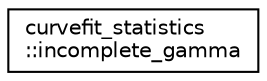 digraph "Graphical Class Hierarchy"
{
  edge [fontname="Helvetica",fontsize="10",labelfontname="Helvetica",labelfontsize="10"];
  node [fontname="Helvetica",fontsize="10",shape=record];
  rankdir="LR";
  Node0 [label="curvefit_statistics\l::incomplete_gamma",height=0.2,width=0.4,color="black", fillcolor="white", style="filled",URL="$interfacecurvefit__statistics_1_1incomplete__gamma.html",tooltip="Computes the incomplete gamma function: P(a,x) = 1 / gamma(a) * integrate(exp(-t) * t**(a - 1)..."];
}
